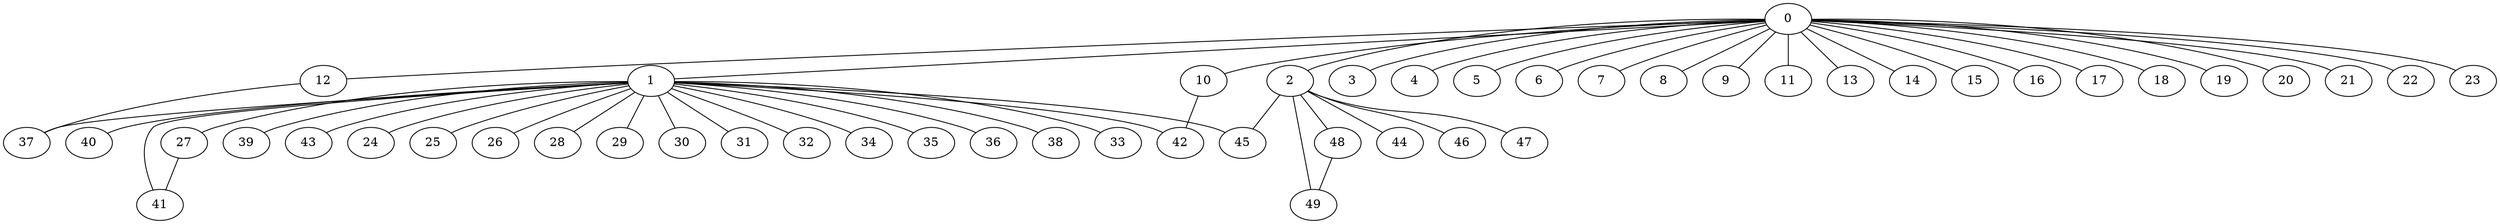 
graph graphname {
    0 -- 1
0 -- 2
0 -- 3
0 -- 4
0 -- 5
0 -- 6
0 -- 7
0 -- 8
0 -- 9
0 -- 10
0 -- 11
0 -- 12
0 -- 13
0 -- 14
0 -- 15
0 -- 16
0 -- 17
0 -- 18
0 -- 19
0 -- 20
0 -- 21
0 -- 22
0 -- 23
1 -- 32
1 -- 34
1 -- 35
1 -- 36
1 -- 37
1 -- 38
1 -- 33
1 -- 40
1 -- 41
1 -- 42
1 -- 39
1 -- 43
1 -- 24
1 -- 25
1 -- 26
1 -- 27
1 -- 28
1 -- 29
1 -- 30
1 -- 31
1 -- 45
2 -- 44
2 -- 45
2 -- 46
2 -- 47
2 -- 48
2 -- 49
10 -- 42
12 -- 37
27 -- 41
48 -- 49

}
